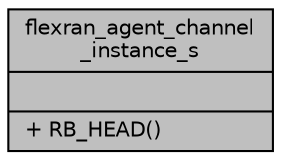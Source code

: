 digraph "flexran_agent_channel_instance_s"
{
 // LATEX_PDF_SIZE
  edge [fontname="Helvetica",fontsize="10",labelfontname="Helvetica",labelfontsize="10"];
  node [fontname="Helvetica",fontsize="10",shape=record];
  Node1 [label="{flexran_agent_channel\l_instance_s\n||+ RB_HEAD()\l}",height=0.2,width=0.4,color="black", fillcolor="grey75", style="filled", fontcolor="black",tooltip=" "];
}
